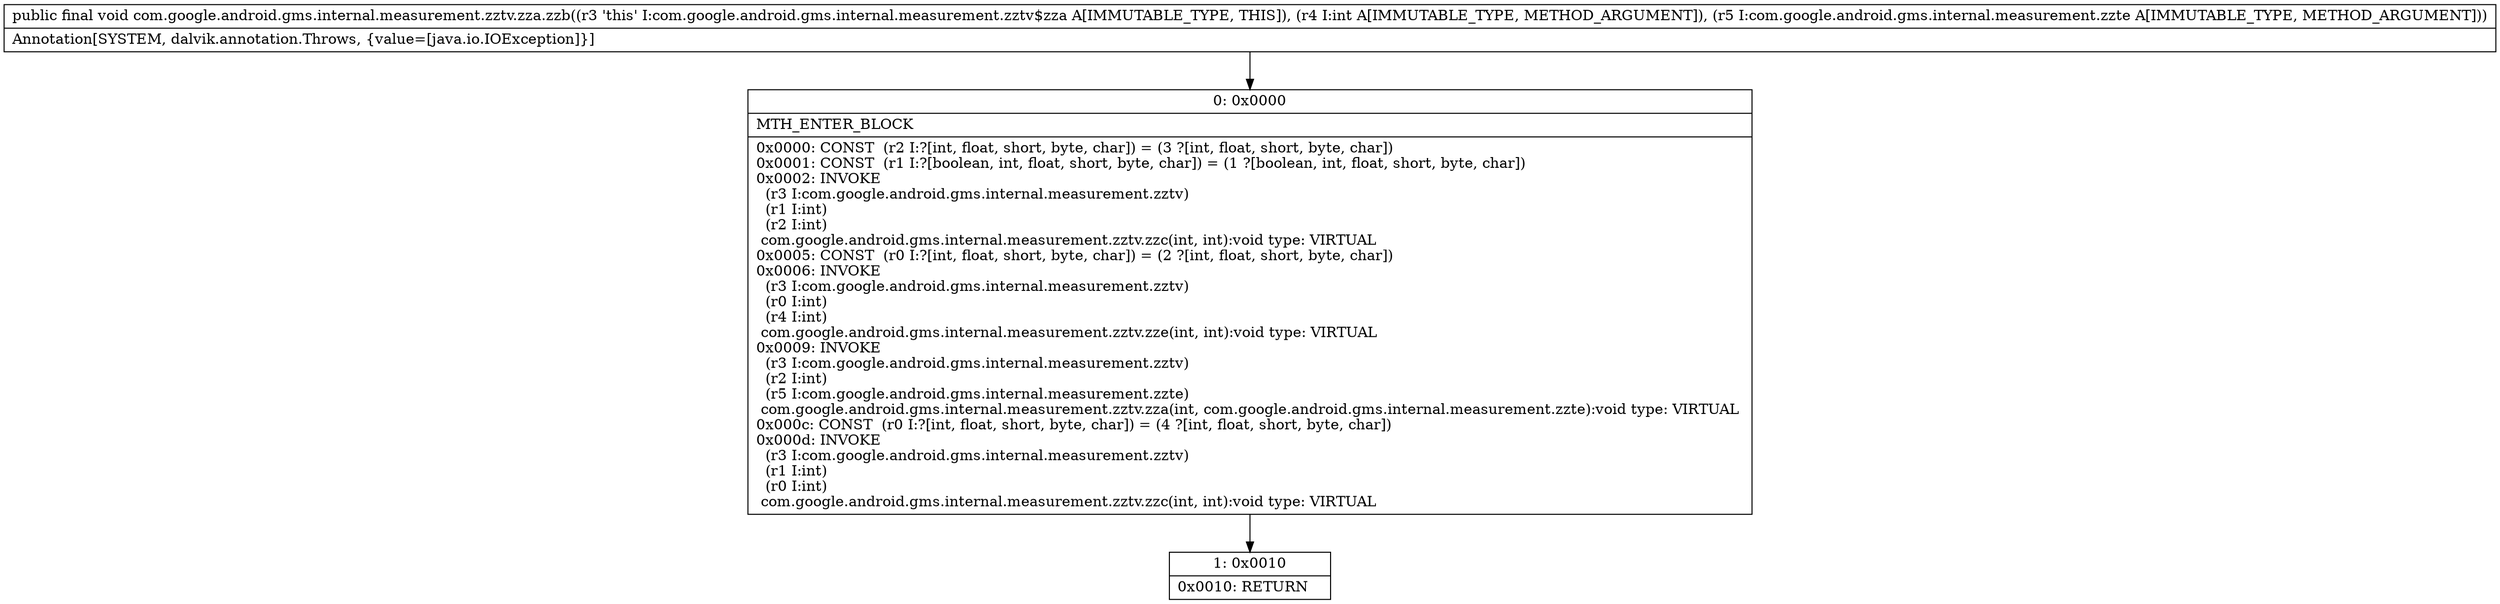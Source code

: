 digraph "CFG forcom.google.android.gms.internal.measurement.zztv.zza.zzb(ILcom\/google\/android\/gms\/internal\/measurement\/zzte;)V" {
Node_0 [shape=record,label="{0\:\ 0x0000|MTH_ENTER_BLOCK\l|0x0000: CONST  (r2 I:?[int, float, short, byte, char]) = (3 ?[int, float, short, byte, char]) \l0x0001: CONST  (r1 I:?[boolean, int, float, short, byte, char]) = (1 ?[boolean, int, float, short, byte, char]) \l0x0002: INVOKE  \l  (r3 I:com.google.android.gms.internal.measurement.zztv)\l  (r1 I:int)\l  (r2 I:int)\l com.google.android.gms.internal.measurement.zztv.zzc(int, int):void type: VIRTUAL \l0x0005: CONST  (r0 I:?[int, float, short, byte, char]) = (2 ?[int, float, short, byte, char]) \l0x0006: INVOKE  \l  (r3 I:com.google.android.gms.internal.measurement.zztv)\l  (r0 I:int)\l  (r4 I:int)\l com.google.android.gms.internal.measurement.zztv.zze(int, int):void type: VIRTUAL \l0x0009: INVOKE  \l  (r3 I:com.google.android.gms.internal.measurement.zztv)\l  (r2 I:int)\l  (r5 I:com.google.android.gms.internal.measurement.zzte)\l com.google.android.gms.internal.measurement.zztv.zza(int, com.google.android.gms.internal.measurement.zzte):void type: VIRTUAL \l0x000c: CONST  (r0 I:?[int, float, short, byte, char]) = (4 ?[int, float, short, byte, char]) \l0x000d: INVOKE  \l  (r3 I:com.google.android.gms.internal.measurement.zztv)\l  (r1 I:int)\l  (r0 I:int)\l com.google.android.gms.internal.measurement.zztv.zzc(int, int):void type: VIRTUAL \l}"];
Node_1 [shape=record,label="{1\:\ 0x0010|0x0010: RETURN   \l}"];
MethodNode[shape=record,label="{public final void com.google.android.gms.internal.measurement.zztv.zza.zzb((r3 'this' I:com.google.android.gms.internal.measurement.zztv$zza A[IMMUTABLE_TYPE, THIS]), (r4 I:int A[IMMUTABLE_TYPE, METHOD_ARGUMENT]), (r5 I:com.google.android.gms.internal.measurement.zzte A[IMMUTABLE_TYPE, METHOD_ARGUMENT]))  | Annotation[SYSTEM, dalvik.annotation.Throws, \{value=[java.io.IOException]\}]\l}"];
MethodNode -> Node_0;
Node_0 -> Node_1;
}

